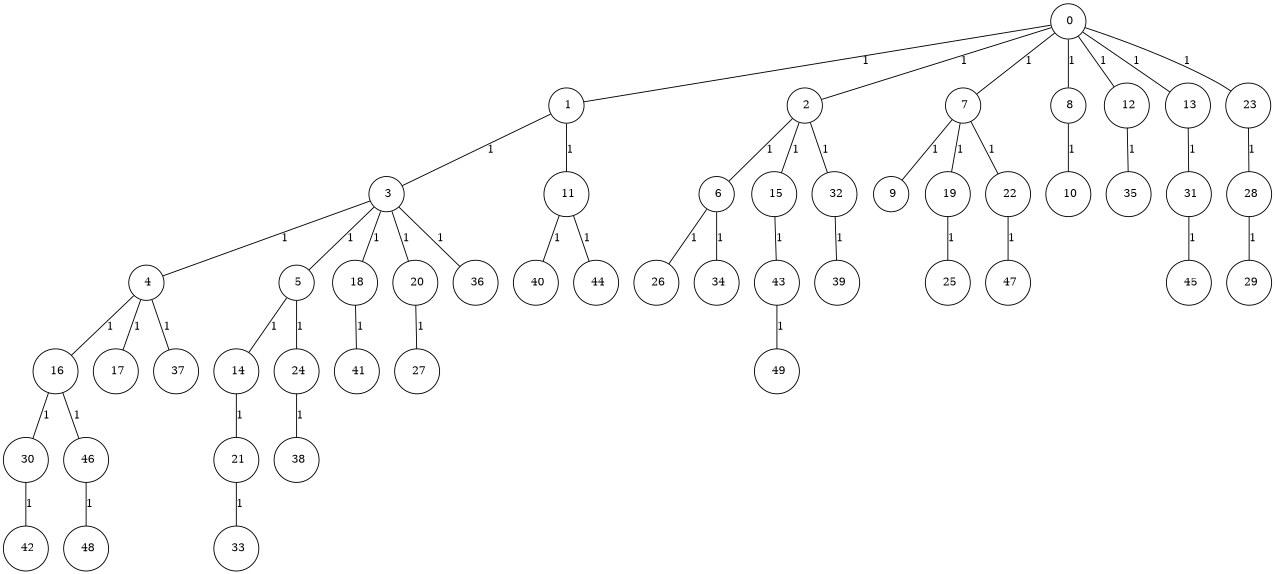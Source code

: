 graph G {
size="8.5,11;"
ratio = "expand;"
fixedsize="true;"
overlap="scale;"
node[shape=circle,width=.12,hight=.12,fontsize=12]
edge[fontsize=12]

0[label=" 0" color=black, pos="1.8401877,1.7830992!"];
1[label=" 1" color=black, pos="1.9116474,0.33522276!"];
2[label=" 2" color=black, pos="1.2777747,1.4773971!"];
3[label=" 3" color=black, pos="1.3647845,1.9522297!"];
4[label=" 4" color=black, pos="0.63571173,1.1416026!"];
5[label=" 5" color=black, pos="2.0163006,0.13723158!"];
6[label=" 6" color=black, pos="2.1566791,1.1297904!"];
7[label=" 7" color=black, pos="1.9989245,0.51293239!"];
8[label=" 8" color=black, pos="0.61263983,0.63755227!"];
9[label=" 9" color=black, pos="1.493583,1.2925168!"];
10[label=" 10" color=black, pos="0.52674498,2.4002286!"];
11[label=" 11" color=black, pos="1.2833147,2.8077245!"];
12[label=" 12" color=black, pos="0.069755276,1.5259954!"];
13[label=" 13" color=black, pos="2.1922138,0.8902326!"];
14[label=" 14" color=black, pos="2.0641713,1.4577017!"];
15[label=" 15" color=black, pos="0.23827995,0.90220807!"];
16[label=" 16" color=black, pos="2.2666657,0.37520698!"];
17[label=" 17" color=black, pos="2.5125354,0.53160643!"];
18[label=" 18" color=black, pos="0.4376376,0.9308098!"];
19[label=" 19" color=black, pos="2.2842934,2.6399788!"];
20[label=" 20" color=black, pos="0.68786139,2.4401045!"];
21[label=" 21" color=black, pos="0.82920109,2.2289682!"];
22[label=" 22" color=black, pos="1.3503602,0.95646825!"];
23[label=" 23" color=black, pos="0.65730404,1.4395599!"];
24[label=" 24" color=black, pos="0.39843667,2.6842185!"];
25[label=" 25" color=black, pos="1.4824907,1.9502524!"];
26[label=" 26" color=black, pos="0.14766001,2.6410806!"];
27[label=" 27" color=black, pos="0.61959648,2.7860021!"];
28[label=" 28" color=black, pos="2.4470336,1.1875331!"];
29[label=" 29" color=black, pos="2.5564438,2.1696071!"];
30[label=" 30" color=black, pos="0.10317119,1.4954441!"];
31[label=" 31" color=black, pos="2.9847517,2.684445!"];
32[label=" 32" color=black, pos="1.7497709,1.2941604!"];
33[label=" 33" color=black, pos="0.5844885,2.1523898!"];
34[label=" 34" color=black, pos="2.1254749,2.1641019!"];
35[label=" 35" color=black, pos="0.074529801,2.0525293!"];
36[label=" 36" color=black, pos="2.1762107,0.79779805!"];
37[label=" 37" color=black, pos="2.6565637,0.63945835!"];
38[label=" 38" color=black, pos="2.0934805,1.5202101!"];
39[label=" 39" color=black, pos="0.069906398,2.4614205!"];
40[label=" 40" color=black, pos="1.5733186,2.0519388!"];
41[label=" 41" color=black, pos="2.9999936,1.8899556!"];
42[label=" 42" color=black, pos="1.997799,1.8705399!"];
43[label=" 43" color=black, pos="2.0041616,0.59389218!"];
44[label=" 44" color=black, pos="1.1631315,1.9130267!"];
45[label=" 45" color=black, pos="2.3590954,1.57943!"];
46[label=" 46" color=black, pos="2.6873874,1.530808!"];
47[label=" 47" color=black, pos="1.3042951,1.5769711!"];
48[label=" 48" color=black, pos="1.7478093,2.0354209!"];
49[label=" 49" color=black, pos="0.83323854,0.87327134!"];
0--1[label="1"]
0--2[label="1"]
0--7[label="1"]
0--8[label="1"]
0--12[label="1"]
0--13[label="1"]
0--23[label="1"]
1--3[label="1"]
1--11[label="1"]
2--6[label="1"]
2--15[label="1"]
2--32[label="1"]
3--4[label="1"]
3--5[label="1"]
3--18[label="1"]
3--20[label="1"]
3--36[label="1"]
4--16[label="1"]
4--17[label="1"]
4--37[label="1"]
5--14[label="1"]
5--24[label="1"]
6--26[label="1"]
6--34[label="1"]
7--9[label="1"]
7--19[label="1"]
7--22[label="1"]
8--10[label="1"]
11--40[label="1"]
11--44[label="1"]
12--35[label="1"]
13--31[label="1"]
14--21[label="1"]
15--43[label="1"]
16--30[label="1"]
16--46[label="1"]
18--41[label="1"]
19--25[label="1"]
20--27[label="1"]
21--33[label="1"]
22--47[label="1"]
23--28[label="1"]
24--38[label="1"]
28--29[label="1"]
30--42[label="1"]
31--45[label="1"]
32--39[label="1"]
43--49[label="1"]
46--48[label="1"]

}

